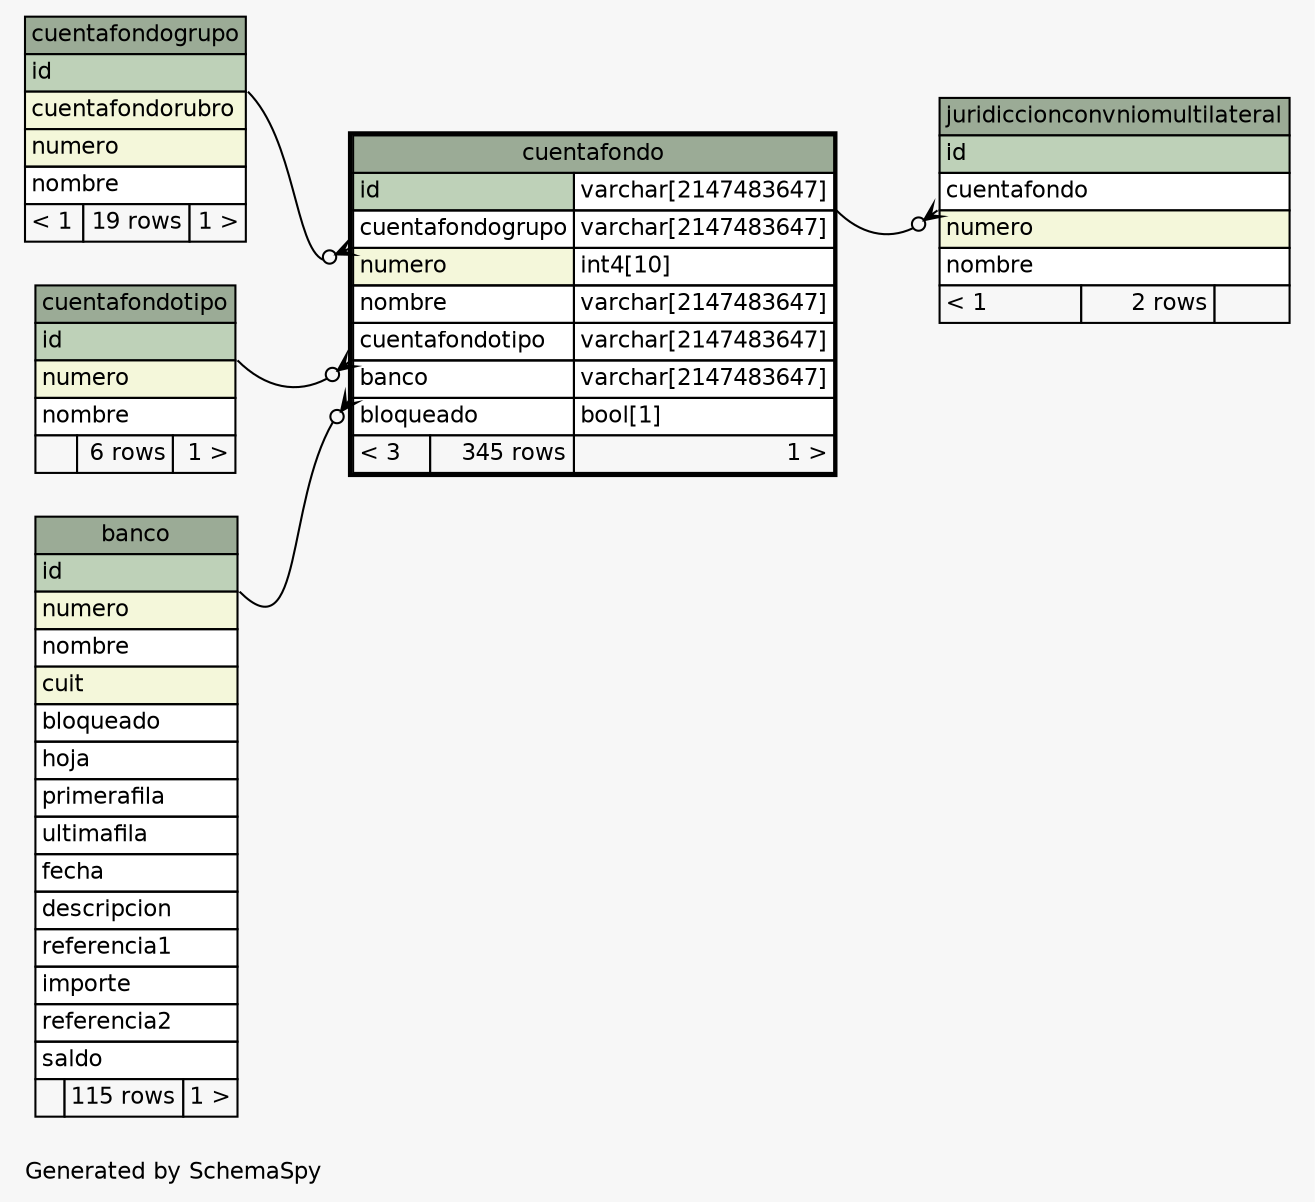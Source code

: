 // dot 2.2.1 on Windows 10 10.0
// SchemaSpy rev 590
digraph "oneDegreeRelationshipsDiagram" {
  graph [
    rankdir="RL"
    bgcolor="#f7f7f7"
    label="\nGenerated by SchemaSpy"
    labeljust="l"
    nodesep="0.18"
    ranksep="0.46"
    fontname="Helvetica"
    fontsize="11"
  ];
  node [
    fontname="Helvetica"
    fontsize="11"
    shape="plaintext"
  ];
  edge [
    arrowsize="0.8"
  ];
  "cuentafondo":"banco":sw -> "banco":"id":se [arrowhead=none dir=back arrowtail=crowodot];
  "cuentafondo":"cuentafondogrupo":sw -> "cuentafondogrupo":"id":se [arrowhead=none dir=back arrowtail=crowodot];
  "cuentafondo":"cuentafondotipo":sw -> "cuentafondotipo":"id":se [arrowhead=none dir=back arrowtail=crowodot];
  "juridiccionconvniomultilateral":"cuentafondo":sw -> "cuentafondo":"id.type":se [arrowhead=none dir=back arrowtail=crowodot];
  "banco" [
    label=<
    <TABLE BORDER="0" CELLBORDER="1" CELLSPACING="0" BGCOLOR="#ffffff">
      <TR><TD COLSPAN="3" BGCOLOR="#9bab96" ALIGN="CENTER">banco</TD></TR>
      <TR><TD PORT="id" COLSPAN="3" BGCOLOR="#bed1b8" ALIGN="LEFT">id</TD></TR>
      <TR><TD PORT="numero" COLSPAN="3" BGCOLOR="#f4f7da" ALIGN="LEFT">numero</TD></TR>
      <TR><TD PORT="nombre" COLSPAN="3" ALIGN="LEFT">nombre</TD></TR>
      <TR><TD PORT="cuit" COLSPAN="3" BGCOLOR="#f4f7da" ALIGN="LEFT">cuit</TD></TR>
      <TR><TD PORT="bloqueado" COLSPAN="3" ALIGN="LEFT">bloqueado</TD></TR>
      <TR><TD PORT="hoja" COLSPAN="3" ALIGN="LEFT">hoja</TD></TR>
      <TR><TD PORT="primerafila" COLSPAN="3" ALIGN="LEFT">primerafila</TD></TR>
      <TR><TD PORT="ultimafila" COLSPAN="3" ALIGN="LEFT">ultimafila</TD></TR>
      <TR><TD PORT="fecha" COLSPAN="3" ALIGN="LEFT">fecha</TD></TR>
      <TR><TD PORT="descripcion" COLSPAN="3" ALIGN="LEFT">descripcion</TD></TR>
      <TR><TD PORT="referencia1" COLSPAN="3" ALIGN="LEFT">referencia1</TD></TR>
      <TR><TD PORT="importe" COLSPAN="3" ALIGN="LEFT">importe</TD></TR>
      <TR><TD PORT="referencia2" COLSPAN="3" ALIGN="LEFT">referencia2</TD></TR>
      <TR><TD PORT="saldo" COLSPAN="3" ALIGN="LEFT">saldo</TD></TR>
      <TR><TD ALIGN="LEFT" BGCOLOR="#f7f7f7">  </TD><TD ALIGN="RIGHT" BGCOLOR="#f7f7f7">115 rows</TD><TD ALIGN="RIGHT" BGCOLOR="#f7f7f7">1 &gt;</TD></TR>
    </TABLE>>
    URL="banco.html"
    tooltip="banco"
  ];
  "cuentafondo" [
    label=<
    <TABLE BORDER="2" CELLBORDER="1" CELLSPACING="0" BGCOLOR="#ffffff">
      <TR><TD COLSPAN="3" BGCOLOR="#9bab96" ALIGN="CENTER">cuentafondo</TD></TR>
      <TR><TD PORT="id" COLSPAN="2" BGCOLOR="#bed1b8" ALIGN="LEFT">id</TD><TD PORT="id.type" ALIGN="LEFT">varchar[2147483647]</TD></TR>
      <TR><TD PORT="cuentafondogrupo" COLSPAN="2" ALIGN="LEFT">cuentafondogrupo</TD><TD PORT="cuentafondogrupo.type" ALIGN="LEFT">varchar[2147483647]</TD></TR>
      <TR><TD PORT="numero" COLSPAN="2" BGCOLOR="#f4f7da" ALIGN="LEFT">numero</TD><TD PORT="numero.type" ALIGN="LEFT">int4[10]</TD></TR>
      <TR><TD PORT="nombre" COLSPAN="2" ALIGN="LEFT">nombre</TD><TD PORT="nombre.type" ALIGN="LEFT">varchar[2147483647]</TD></TR>
      <TR><TD PORT="cuentafondotipo" COLSPAN="2" ALIGN="LEFT">cuentafondotipo</TD><TD PORT="cuentafondotipo.type" ALIGN="LEFT">varchar[2147483647]</TD></TR>
      <TR><TD PORT="banco" COLSPAN="2" ALIGN="LEFT">banco</TD><TD PORT="banco.type" ALIGN="LEFT">varchar[2147483647]</TD></TR>
      <TR><TD PORT="bloqueado" COLSPAN="2" ALIGN="LEFT">bloqueado</TD><TD PORT="bloqueado.type" ALIGN="LEFT">bool[1]</TD></TR>
      <TR><TD ALIGN="LEFT" BGCOLOR="#f7f7f7">&lt; 3</TD><TD ALIGN="RIGHT" BGCOLOR="#f7f7f7">345 rows</TD><TD ALIGN="RIGHT" BGCOLOR="#f7f7f7">1 &gt;</TD></TR>
    </TABLE>>
    URL="cuentafondo.html"
    tooltip="cuentafondo"
  ];
  "cuentafondogrupo" [
    label=<
    <TABLE BORDER="0" CELLBORDER="1" CELLSPACING="0" BGCOLOR="#ffffff">
      <TR><TD COLSPAN="3" BGCOLOR="#9bab96" ALIGN="CENTER">cuentafondogrupo</TD></TR>
      <TR><TD PORT="id" COLSPAN="3" BGCOLOR="#bed1b8" ALIGN="LEFT">id</TD></TR>
      <TR><TD PORT="cuentafondorubro" COLSPAN="3" BGCOLOR="#f4f7da" ALIGN="LEFT">cuentafondorubro</TD></TR>
      <TR><TD PORT="numero" COLSPAN="3" BGCOLOR="#f4f7da" ALIGN="LEFT">numero</TD></TR>
      <TR><TD PORT="nombre" COLSPAN="3" ALIGN="LEFT">nombre</TD></TR>
      <TR><TD ALIGN="LEFT" BGCOLOR="#f7f7f7">&lt; 1</TD><TD ALIGN="RIGHT" BGCOLOR="#f7f7f7">19 rows</TD><TD ALIGN="RIGHT" BGCOLOR="#f7f7f7">1 &gt;</TD></TR>
    </TABLE>>
    URL="cuentafondogrupo.html"
    tooltip="cuentafondogrupo"
  ];
  "cuentafondotipo" [
    label=<
    <TABLE BORDER="0" CELLBORDER="1" CELLSPACING="0" BGCOLOR="#ffffff">
      <TR><TD COLSPAN="3" BGCOLOR="#9bab96" ALIGN="CENTER">cuentafondotipo</TD></TR>
      <TR><TD PORT="id" COLSPAN="3" BGCOLOR="#bed1b8" ALIGN="LEFT">id</TD></TR>
      <TR><TD PORT="numero" COLSPAN="3" BGCOLOR="#f4f7da" ALIGN="LEFT">numero</TD></TR>
      <TR><TD PORT="nombre" COLSPAN="3" ALIGN="LEFT">nombre</TD></TR>
      <TR><TD ALIGN="LEFT" BGCOLOR="#f7f7f7">  </TD><TD ALIGN="RIGHT" BGCOLOR="#f7f7f7">6 rows</TD><TD ALIGN="RIGHT" BGCOLOR="#f7f7f7">1 &gt;</TD></TR>
    </TABLE>>
    URL="cuentafondotipo.html"
    tooltip="cuentafondotipo"
  ];
  "juridiccionconvniomultilateral" [
    label=<
    <TABLE BORDER="0" CELLBORDER="1" CELLSPACING="0" BGCOLOR="#ffffff">
      <TR><TD COLSPAN="3" BGCOLOR="#9bab96" ALIGN="CENTER">juridiccionconvniomultilateral</TD></TR>
      <TR><TD PORT="id" COLSPAN="3" BGCOLOR="#bed1b8" ALIGN="LEFT">id</TD></TR>
      <TR><TD PORT="cuentafondo" COLSPAN="3" ALIGN="LEFT">cuentafondo</TD></TR>
      <TR><TD PORT="numero" COLSPAN="3" BGCOLOR="#f4f7da" ALIGN="LEFT">numero</TD></TR>
      <TR><TD PORT="nombre" COLSPAN="3" ALIGN="LEFT">nombre</TD></TR>
      <TR><TD ALIGN="LEFT" BGCOLOR="#f7f7f7">&lt; 1</TD><TD ALIGN="RIGHT" BGCOLOR="#f7f7f7">2 rows</TD><TD ALIGN="RIGHT" BGCOLOR="#f7f7f7">  </TD></TR>
    </TABLE>>
    URL="juridiccionconvniomultilateral.html"
    tooltip="juridiccionconvniomultilateral"
  ];
}
